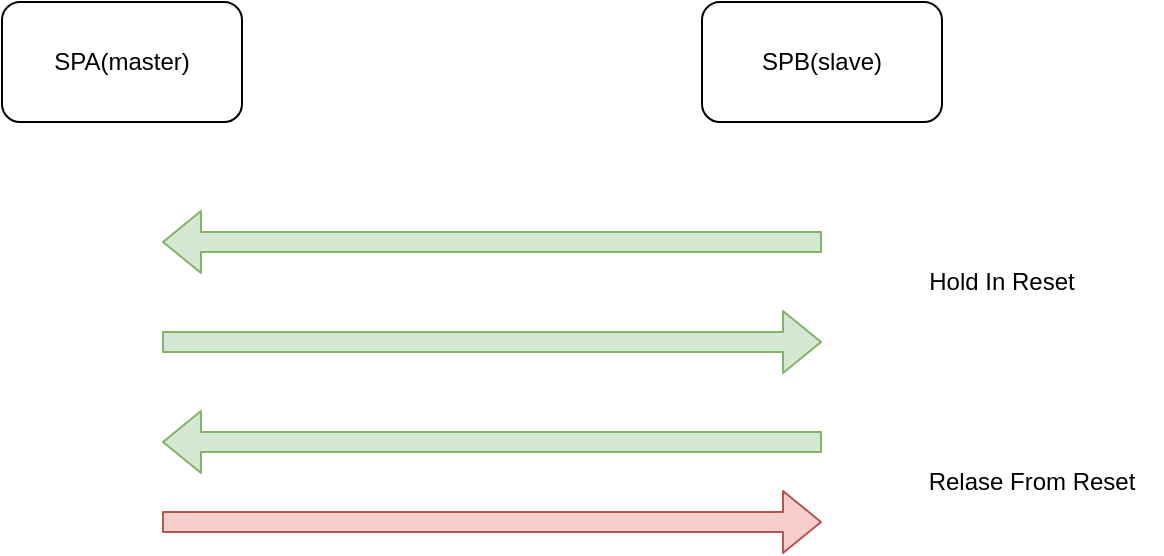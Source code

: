 <mxfile version="10.6.9" type="github"><diagram id="U2i7hDDROivo6kZ5cbPr" name="Page-1"><mxGraphModel dx="1394" dy="715" grid="1" gridSize="10" guides="1" tooltips="1" connect="1" arrows="1" fold="1" page="1" pageScale="1" pageWidth="850" pageHeight="1100" math="0" shadow="0"><root><mxCell id="0"/><mxCell id="1" parent="0"/><mxCell id="1AH5Bob12kMO1MQkKvxf-1" value="SPA(master)" style="rounded=1;whiteSpace=wrap;html=1;" vertex="1" parent="1"><mxGeometry x="70" y="230" width="120" height="60" as="geometry"/></mxCell><mxCell id="1AH5Bob12kMO1MQkKvxf-2" value="SPB(slave)" style="rounded=1;whiteSpace=wrap;html=1;" vertex="1" parent="1"><mxGeometry x="420" y="230" width="120" height="60" as="geometry"/></mxCell><mxCell id="1AH5Bob12kMO1MQkKvxf-3" value="" style="shape=flexArrow;endArrow=classic;html=1;fillColor=#d5e8d4;strokeColor=#82b366;" edge="1" parent="1"><mxGeometry width="50" height="50" relative="1" as="geometry"><mxPoint x="150" y="400" as="sourcePoint"/><mxPoint x="480" y="400" as="targetPoint"/></mxGeometry></mxCell><mxCell id="1AH5Bob12kMO1MQkKvxf-4" value="" style="shape=flexArrow;endArrow=classic;html=1;fillColor=#f8cecc;strokeColor=#b85450;" edge="1" parent="1"><mxGeometry width="50" height="50" relative="1" as="geometry"><mxPoint x="150" y="490" as="sourcePoint"/><mxPoint x="480" y="490" as="targetPoint"/></mxGeometry></mxCell><mxCell id="1AH5Bob12kMO1MQkKvxf-5" value="" style="shape=flexArrow;endArrow=classic;html=1;fillColor=#d5e8d4;strokeColor=#82b366;" edge="1" parent="1"><mxGeometry width="50" height="50" relative="1" as="geometry"><mxPoint x="480" y="450" as="sourcePoint"/><mxPoint x="150" y="450" as="targetPoint"/></mxGeometry></mxCell><mxCell id="1AH5Bob12kMO1MQkKvxf-6" value="" style="shape=flexArrow;endArrow=classic;html=1;fillColor=#d5e8d4;strokeColor=#82b366;" edge="1" parent="1"><mxGeometry width="50" height="50" relative="1" as="geometry"><mxPoint x="480" y="350" as="sourcePoint"/><mxPoint x="150" y="350" as="targetPoint"/></mxGeometry></mxCell><mxCell id="1AH5Bob12kMO1MQkKvxf-7" value="Hold In Reset" style="text;html=1;strokeColor=none;fillColor=none;align=center;verticalAlign=middle;whiteSpace=wrap;rounded=0;" vertex="1" parent="1"><mxGeometry x="520" y="360" width="100" height="20" as="geometry"/></mxCell><mxCell id="1AH5Bob12kMO1MQkKvxf-8" value="Relase From Reset" style="text;html=1;strokeColor=none;fillColor=none;align=center;verticalAlign=middle;whiteSpace=wrap;rounded=0;" vertex="1" parent="1"><mxGeometry x="520" y="460" width="130" height="20" as="geometry"/></mxCell></root></mxGraphModel></diagram></mxfile>